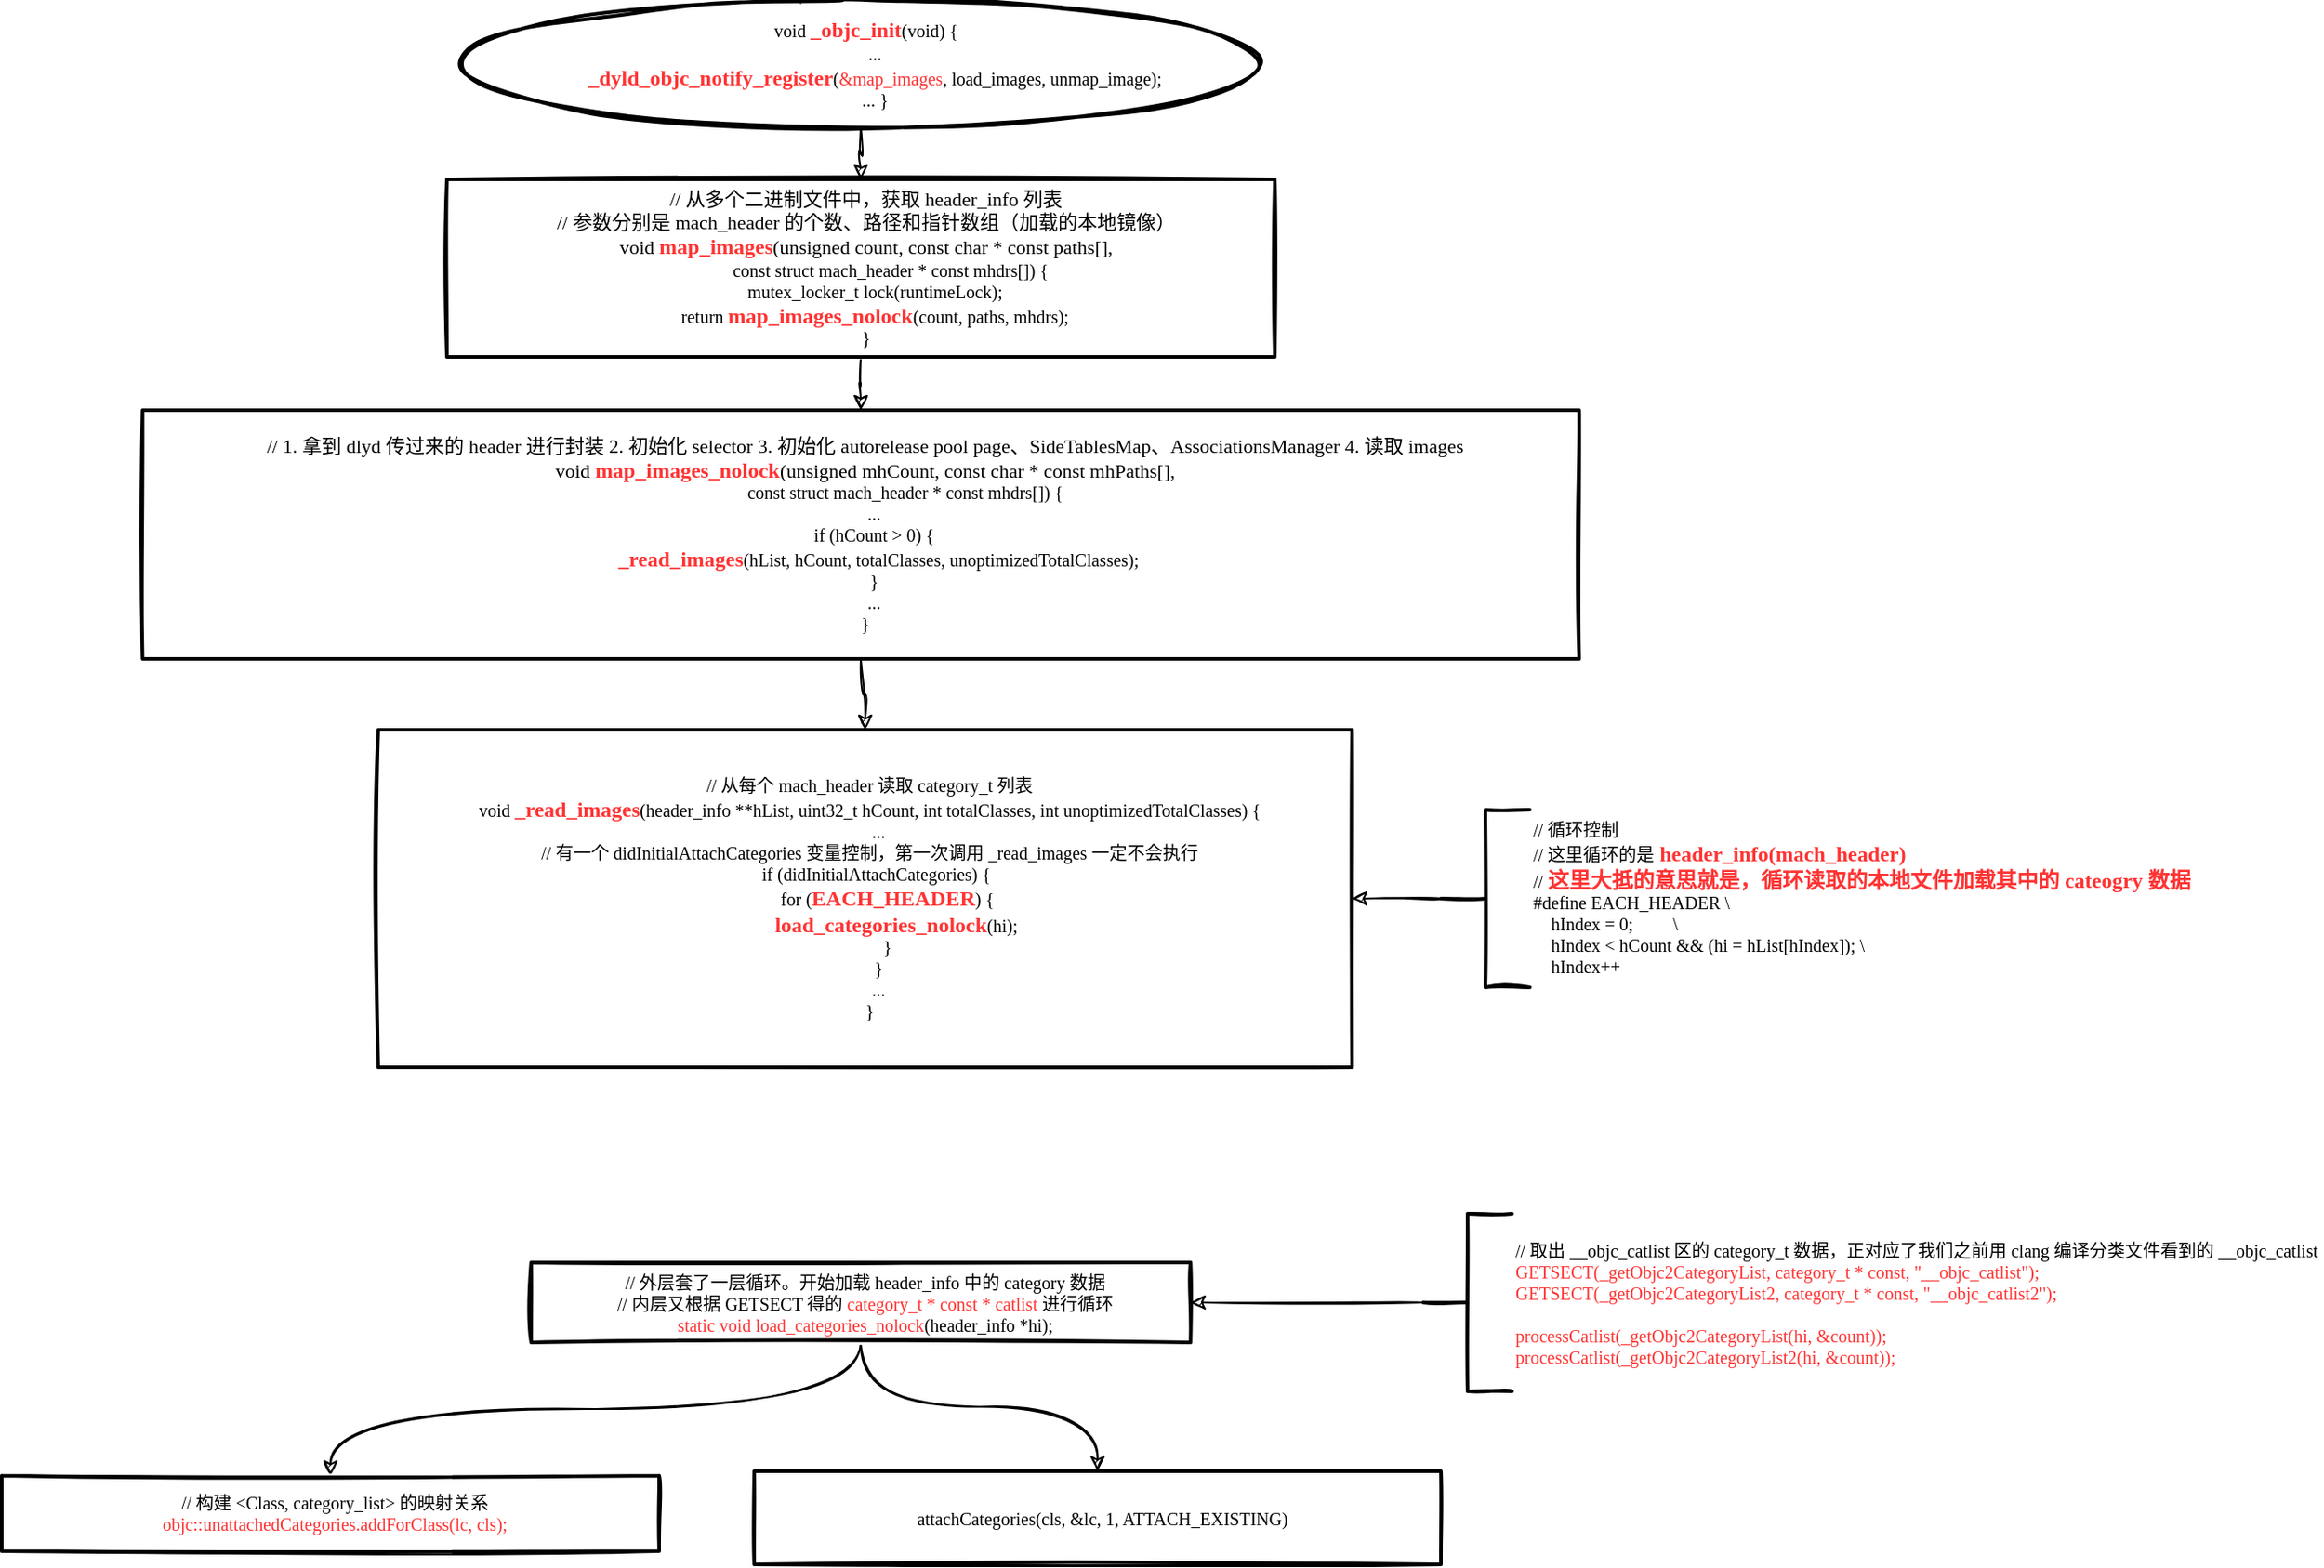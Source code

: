 <mxfile version="13.5.7" type="device"><diagram id="C5RBs43oDa-KdzZeNtuy" name="Page-1"><mxGraphModel dx="1933" dy="1003" grid="1" gridSize="10" guides="1" tooltips="1" connect="1" arrows="1" fold="1" page="1" pageScale="1" pageWidth="827" pageHeight="1169" math="0" shadow="0"><root><mxCell id="WIyWlLk6GJQsqaUBKTNV-0"/><mxCell id="WIyWlLk6GJQsqaUBKTNV-1" parent="WIyWlLk6GJQsqaUBKTNV-0"/><mxCell id="k14UMl96METjnFV87i4r-2" value="" style="edgeStyle=orthogonalEdgeStyle;rounded=0;orthogonalLoop=1;jettySize=auto;html=1;fontFamily=Comic Sans MS;fontSize=10;sketch=1;curved=1;" parent="WIyWlLk6GJQsqaUBKTNV-1" source="k14UMl96METjnFV87i4r-0" target="k14UMl96METjnFV87i4r-1" edge="1"><mxGeometry relative="1" as="geometry"/></mxCell><mxCell id="k14UMl96METjnFV87i4r-0" value="&lt;div&gt;void &lt;font color=&quot;#ff3333&quot; size=&quot;1&quot;&gt;&lt;b style=&quot;font-size: 12px&quot;&gt;_objc_init&lt;/b&gt;&lt;/font&gt;(void)&amp;nbsp;&lt;span style=&quot;font-size: 10px&quot;&gt;{&lt;/span&gt;&lt;/div&gt;&lt;div style=&quot;font-size: 10px&quot;&gt;&amp;nbsp; &amp;nbsp; ...&lt;/div&gt;&lt;div&gt;&amp;nbsp; &amp;nbsp; &lt;font color=&quot;#ff3333&quot; size=&quot;1&quot;&gt;&lt;b style=&quot;font-size: 12px&quot;&gt;_dyld_objc_notify_register&lt;/b&gt;&lt;/font&gt;(&lt;font color=&quot;#ff3333&quot;&gt;&amp;amp;map_images&lt;/font&gt;, load_images, unmap_image);&lt;/div&gt;&lt;div style=&quot;font-size: 10px&quot;&gt;&amp;nbsp; &amp;nbsp; ...&amp;nbsp;&lt;span style=&quot;font-size: 10px&quot;&gt;}&lt;/span&gt;&lt;/div&gt;" style="strokeWidth=2;html=1;shape=mxgraph.flowchart.start_1;whiteSpace=wrap;fontFamily=Comic Sans MS;spacingLeft=5;fontSize=10;align=center;sketch=1;" parent="WIyWlLk6GJQsqaUBKTNV-1" vertex="1"><mxGeometry x="205.51" y="20" width="456" height="70" as="geometry"/></mxCell><mxCell id="k14UMl96METjnFV87i4r-4" value="" style="edgeStyle=orthogonalEdgeStyle;rounded=0;orthogonalLoop=1;jettySize=auto;html=1;fontFamily=Comic Sans MS;fontSize=10;sketch=1;curved=1;" parent="WIyWlLk6GJQsqaUBKTNV-1" source="k14UMl96METjnFV87i4r-1" target="k14UMl96METjnFV87i4r-3" edge="1"><mxGeometry relative="1" as="geometry"/></mxCell><mxCell id="k14UMl96METjnFV87i4r-1" value="&lt;div&gt;&lt;span style=&quot;font-size: 11px&quot;&gt;// 从多个二进制文件中，获取 header_info 列表&lt;/span&gt;&lt;/div&gt;&lt;div&gt;&lt;span style=&quot;font-size: 11px&quot;&gt;// 参数分别是 mach_header 的个数、路径和指针数组（加载的本地镜像）&lt;/span&gt;&lt;/div&gt;&lt;div&gt;&lt;span style=&quot;font-size: 11px&quot;&gt;void &lt;/span&gt;&lt;font style=&quot;font-size: 12px&quot; color=&quot;#ff3333&quot;&gt;&lt;b&gt;map_images&lt;/b&gt;&lt;/font&gt;&lt;span style=&quot;font-size: 11px&quot;&gt;(unsigned count, const char * const paths[],&lt;/span&gt;&lt;/div&gt;&lt;div&gt;&amp;nbsp; &amp;nbsp; &amp;nbsp; &amp;nbsp; &amp;nbsp; &amp;nbsp;const struct mach_header * const mhdrs[]) {&lt;/div&gt;&lt;div&gt;&amp;nbsp; &amp;nbsp; mutex_locker_t lock(runtimeLock);&lt;/div&gt;&lt;div&gt;&amp;nbsp; &amp;nbsp; return &lt;font color=&quot;#ff3333&quot; style=&quot;font-size: 12px&quot;&gt;&lt;b&gt;map_images_nolock&lt;/b&gt;&lt;/font&gt;(count, paths, mhdrs);&lt;/div&gt;&lt;div&gt;}&lt;/div&gt;" style="whiteSpace=wrap;html=1;fontFamily=Comic Sans MS;fontSize=10;strokeWidth=2;spacingLeft=5;align=center;sketch=1;" parent="WIyWlLk6GJQsqaUBKTNV-1" vertex="1"><mxGeometry x="200.51" y="120" width="466" height="100" as="geometry"/></mxCell><mxCell id="k14UMl96METjnFV87i4r-6" value="" style="edgeStyle=orthogonalEdgeStyle;rounded=0;orthogonalLoop=1;jettySize=auto;html=1;fontFamily=Comic Sans MS;fontSize=10;sketch=1;curved=1;" parent="WIyWlLk6GJQsqaUBKTNV-1" source="k14UMl96METjnFV87i4r-3" target="k14UMl96METjnFV87i4r-5" edge="1"><mxGeometry relative="1" as="geometry"/></mxCell><mxCell id="k14UMl96METjnFV87i4r-3" value="&lt;div&gt;&lt;div&gt;&lt;span style=&quot;font-size: 11px&quot;&gt;// 1. 拿到 dlyd 传过来的 header 进行封装&amp;nbsp;&lt;/span&gt;&lt;span style=&quot;font-size: 11px&quot;&gt;2. 初始化 selector&amp;nbsp;&lt;/span&gt;&lt;span style=&quot;font-size: 11px&quot;&gt;3. 初始化 autorelease pool page、&lt;/span&gt;&lt;span style=&quot;font-size: 11px&quot;&gt;SideTablesMap、&lt;/span&gt;&lt;span style=&quot;font-size: 11px&quot;&gt;AssociationsManager&lt;/span&gt;&lt;span style=&quot;font-size: 11px&quot;&gt;&amp;nbsp;&lt;/span&gt;&lt;span style=&quot;font-size: 11px&quot;&gt;4. 读取 images&lt;/span&gt;&lt;/div&gt;&lt;/div&gt;&lt;div&gt;&lt;span style=&quot;font-size: 11px&quot;&gt;void&amp;nbsp;&lt;/span&gt;&lt;font style=&quot;font-size: 12px&quot; color=&quot;#ff3333&quot;&gt;&lt;b&gt;map_images_nolock&lt;/b&gt;&lt;/font&gt;&lt;span style=&quot;font-size: 11px&quot;&gt;(unsigned mhCount, const char * const mhPaths[],&lt;/span&gt;&lt;/div&gt;&lt;div&gt;&amp;nbsp; &amp;nbsp; &amp;nbsp; &amp;nbsp; &amp;nbsp; &amp;nbsp; &amp;nbsp; &amp;nbsp; &amp;nbsp; const struct mach_header * const mhdrs[])&amp;nbsp;&lt;span&gt;{&lt;/span&gt;&lt;/div&gt;&lt;div&gt;&amp;nbsp; &amp;nbsp; ...&lt;/div&gt;&lt;div&gt;&amp;nbsp; &amp;nbsp; if (hCount &amp;gt; 0) {&lt;/div&gt;&lt;div&gt;&amp;nbsp; &amp;nbsp; &amp;nbsp; &lt;font color=&quot;#ff3333&quot; style=&quot;font-size: 12px&quot;&gt;&lt;b&gt;_read_images&lt;/b&gt;&lt;/font&gt;(hList, hCount, totalClasses, unoptimizedTotalClasses);&lt;/div&gt;&lt;div&gt;&amp;nbsp; &amp;nbsp; }&lt;/div&gt;&lt;div&gt;&amp;nbsp; &amp;nbsp; ...&lt;/div&gt;&lt;div&gt;}&lt;/div&gt;" style="whiteSpace=wrap;html=1;fontFamily=Comic Sans MS;fontSize=10;strokeWidth=2;spacingLeft=5;sketch=1;" parent="WIyWlLk6GJQsqaUBKTNV-1" vertex="1"><mxGeometry x="29.24" y="250" width="808.55" height="140" as="geometry"/></mxCell><mxCell id="k14UMl96METjnFV87i4r-5" value="&lt;div&gt;// 从每个 mach_header 读取 category_t 列表&lt;/div&gt;&lt;div&gt;void &lt;font color=&quot;#ff3333&quot; style=&quot;font-size: 12px&quot;&gt;&lt;b&gt;_read_images&lt;/b&gt;&lt;/font&gt;(header_info **hList, uint32_t hCount, int totalClasses, int unoptimizedTotalClasses)&amp;nbsp;&lt;span&gt;{&lt;/span&gt;&lt;/div&gt;&lt;div&gt;&amp;nbsp; &amp;nbsp; ...&lt;/div&gt;// 有一个 didInitialAttachCategories 变量控制，第一次调用 _read_images 一定不会执行&lt;div&gt;&amp;nbsp; &amp;nbsp; if (didInitialAttachCategories) {&amp;nbsp;&lt;/div&gt;&lt;div&gt;&amp;nbsp; &amp;nbsp; &amp;nbsp; &amp;nbsp; for (&lt;font color=&quot;#ff3333&quot; size=&quot;1&quot;&gt;&lt;b style=&quot;font-size: 12px&quot;&gt;EACH_HEADER&lt;/b&gt;&lt;/font&gt;) {&lt;/div&gt;&lt;div&gt;&amp;nbsp; &amp;nbsp; &amp;nbsp; &amp;nbsp; &amp;nbsp; &amp;nbsp; &lt;font color=&quot;#ff3333&quot; style=&quot;font-size: 12px&quot;&gt;&lt;b&gt;load_categories_nolock&lt;/b&gt;&lt;/font&gt;(hi);&lt;/div&gt;&lt;div&gt;&amp;nbsp; &amp;nbsp; &amp;nbsp; &amp;nbsp; }&lt;/div&gt;&lt;div&gt;&amp;nbsp; &amp;nbsp; }&lt;/div&gt;&lt;div&gt;&amp;nbsp; &amp;nbsp; ...&lt;/div&gt;&lt;div&gt;}&lt;/div&gt;" style="whiteSpace=wrap;html=1;fontFamily=Comic Sans MS;fontSize=10;strokeWidth=2;spacingLeft=5;sketch=1;" parent="WIyWlLk6GJQsqaUBKTNV-1" vertex="1"><mxGeometry x="161.89" y="430" width="548.11" height="190" as="geometry"/></mxCell><mxCell id="k14UMl96METjnFV87i4r-13" style="edgeStyle=orthogonalEdgeStyle;rounded=0;orthogonalLoop=1;jettySize=auto;html=1;entryX=1;entryY=0.5;entryDx=0;entryDy=0;fontFamily=Comic Sans MS;fontSize=10;sketch=1;curved=1;" parent="WIyWlLk6GJQsqaUBKTNV-1" source="k14UMl96METjnFV87i4r-7" target="k14UMl96METjnFV87i4r-5" edge="1"><mxGeometry relative="1" as="geometry"/></mxCell><mxCell id="k14UMl96METjnFV87i4r-7" value="&lt;div&gt;// 循环控制&lt;/div&gt;&lt;div&gt;// 这里循环的是&lt;font color=&quot;#ff3333&quot; style=&quot;font-size: 12px&quot;&gt;&lt;b&gt; header_info(mach_header)&lt;/b&gt;&lt;/font&gt;&lt;/div&gt;&lt;div&gt;// &lt;font color=&quot;#ff3333&quot; style=&quot;font-size: 12px&quot;&gt;&lt;b&gt;这里大抵的意思就是，循环读取的本地文件加载其中的 cateogry 数据&lt;/b&gt;&lt;/font&gt;&lt;/div&gt;&lt;div&gt;#define EACH_HEADER \&lt;/div&gt;&lt;div&gt;&amp;nbsp; &amp;nbsp; hIndex = 0;&amp;nbsp; &amp;nbsp; &amp;nbsp; &amp;nbsp; &amp;nbsp;\&lt;/div&gt;&lt;div&gt;&amp;nbsp; &amp;nbsp; hIndex &amp;lt; hCount &amp;amp;&amp;amp; (hi = hList[hIndex]); \&lt;/div&gt;&lt;div&gt;&amp;nbsp; &amp;nbsp; hIndex++&lt;/div&gt;" style="strokeWidth=2;html=1;shape=mxgraph.flowchart.annotation_2;align=left;labelPosition=right;pointerEvents=1;fontFamily=Comic Sans MS;fontSize=10;sketch=1;" parent="WIyWlLk6GJQsqaUBKTNV-1" vertex="1"><mxGeometry x="760" y="475" width="50" height="100" as="geometry"/></mxCell><mxCell id="fYsk94I12QSy5iU5RvAw-1" value="" style="edgeStyle=orthogonalEdgeStyle;rounded=0;orthogonalLoop=1;jettySize=auto;html=1;sketch=1;curved=1;" edge="1" parent="WIyWlLk6GJQsqaUBKTNV-1" source="k14UMl96METjnFV87i4r-9" target="fYsk94I12QSy5iU5RvAw-0"><mxGeometry relative="1" as="geometry"/></mxCell><mxCell id="fYsk94I12QSy5iU5RvAw-3" value="" style="edgeStyle=orthogonalEdgeStyle;curved=1;rounded=0;sketch=1;orthogonalLoop=1;jettySize=auto;html=1;" edge="1" parent="WIyWlLk6GJQsqaUBKTNV-1" source="k14UMl96METjnFV87i4r-9" target="fYsk94I12QSy5iU5RvAw-2"><mxGeometry relative="1" as="geometry"/></mxCell><mxCell id="k14UMl96METjnFV87i4r-9" value="// 外层套了一层循环。开始加载 header_info 中的 category 数据&lt;br&gt;// 内层又根据 GETSECT 得的 &lt;font color=&quot;#ff3333&quot;&gt;category_t * const * catlist&lt;/font&gt; 进行循环&lt;br&gt;&lt;font color=&quot;#ff3333&quot;&gt;static void load_categories_nolock&lt;/font&gt;(header_info *hi);" style="whiteSpace=wrap;html=1;fontFamily=Comic Sans MS;fontSize=10;strokeWidth=2;spacingLeft=5;sketch=1;" parent="WIyWlLk6GJQsqaUBKTNV-1" vertex="1"><mxGeometry x="247.94" y="730" width="371.13" height="45" as="geometry"/></mxCell><mxCell id="k14UMl96METjnFV87i4r-12" style="edgeStyle=orthogonalEdgeStyle;rounded=0;orthogonalLoop=1;jettySize=auto;html=1;entryX=1;entryY=0.5;entryDx=0;entryDy=0;fontFamily=Comic Sans MS;fontSize=10;sketch=1;curved=1;" parent="WIyWlLk6GJQsqaUBKTNV-1" source="k14UMl96METjnFV87i4r-11" target="k14UMl96METjnFV87i4r-9" edge="1"><mxGeometry relative="1" as="geometry"/></mxCell><mxCell id="k14UMl96METjnFV87i4r-11" value="&lt;div&gt;// 取出 __objc_catlist 区的 category_t 数据，正对应了我们之前用 clang 编译分类文件看到的 __objc_catlist&amp;nbsp;&lt;/div&gt;&lt;div&gt;&lt;font color=&quot;#ff3333&quot;&gt;GETSECT(_getObjc2CategoryList, category_t * const, &quot;__objc_catlist&quot;);&lt;/font&gt;&lt;/div&gt;&lt;div&gt;&lt;font color=&quot;#ff3333&quot;&gt;GETSECT(_getObjc2CategoryList2, category_t * const, &quot;__objc_catlist2&quot;);&lt;/font&gt;&lt;/div&gt;&lt;div&gt;&lt;font color=&quot;#ff3333&quot;&gt;&lt;br&gt;&lt;/font&gt;&lt;/div&gt;&lt;div&gt;&lt;font color=&quot;#ff3333&quot;&gt;processCatlist(_getObjc2CategoryList(hi, &amp;amp;count));&lt;/font&gt;&lt;/div&gt;&lt;div&gt;&lt;font color=&quot;#ff3333&quot;&gt;processCatlist(_getObjc2CategoryList2(hi, &amp;amp;count));&lt;/font&gt;&lt;/div&gt;" style="strokeWidth=2;html=1;shape=mxgraph.flowchart.annotation_2;align=left;labelPosition=right;pointerEvents=1;fontFamily=Comic Sans MS;fontSize=10;sketch=1;" parent="WIyWlLk6GJQsqaUBKTNV-1" vertex="1"><mxGeometry x="750" y="702.5" width="50" height="100" as="geometry"/></mxCell><mxCell id="fYsk94I12QSy5iU5RvAw-0" value="// 构建&amp;nbsp;&amp;lt;Class, category_list&amp;gt; 的映射关系&lt;br&gt;&lt;font color=&quot;#ff3333&quot;&gt;objc::unattachedCategories.addForClass(lc, cls);&lt;/font&gt;" style="whiteSpace=wrap;html=1;fontFamily=Comic Sans MS;fontSize=10;strokeWidth=2;spacingLeft=5;sketch=1;" vertex="1" parent="WIyWlLk6GJQsqaUBKTNV-1"><mxGeometry x="-50" y="850" width="370" height="42.5" as="geometry"/></mxCell><mxCell id="fYsk94I12QSy5iU5RvAw-2" value="attachCategories(cls, &amp;amp;lc, 1, ATTACH_EXISTING)" style="whiteSpace=wrap;html=1;fontFamily=Comic Sans MS;fontSize=10;strokeWidth=2;spacingLeft=5;sketch=1;" vertex="1" parent="WIyWlLk6GJQsqaUBKTNV-1"><mxGeometry x="373.51" y="847.5" width="386.49" height="52.5" as="geometry"/></mxCell></root></mxGraphModel></diagram></mxfile>